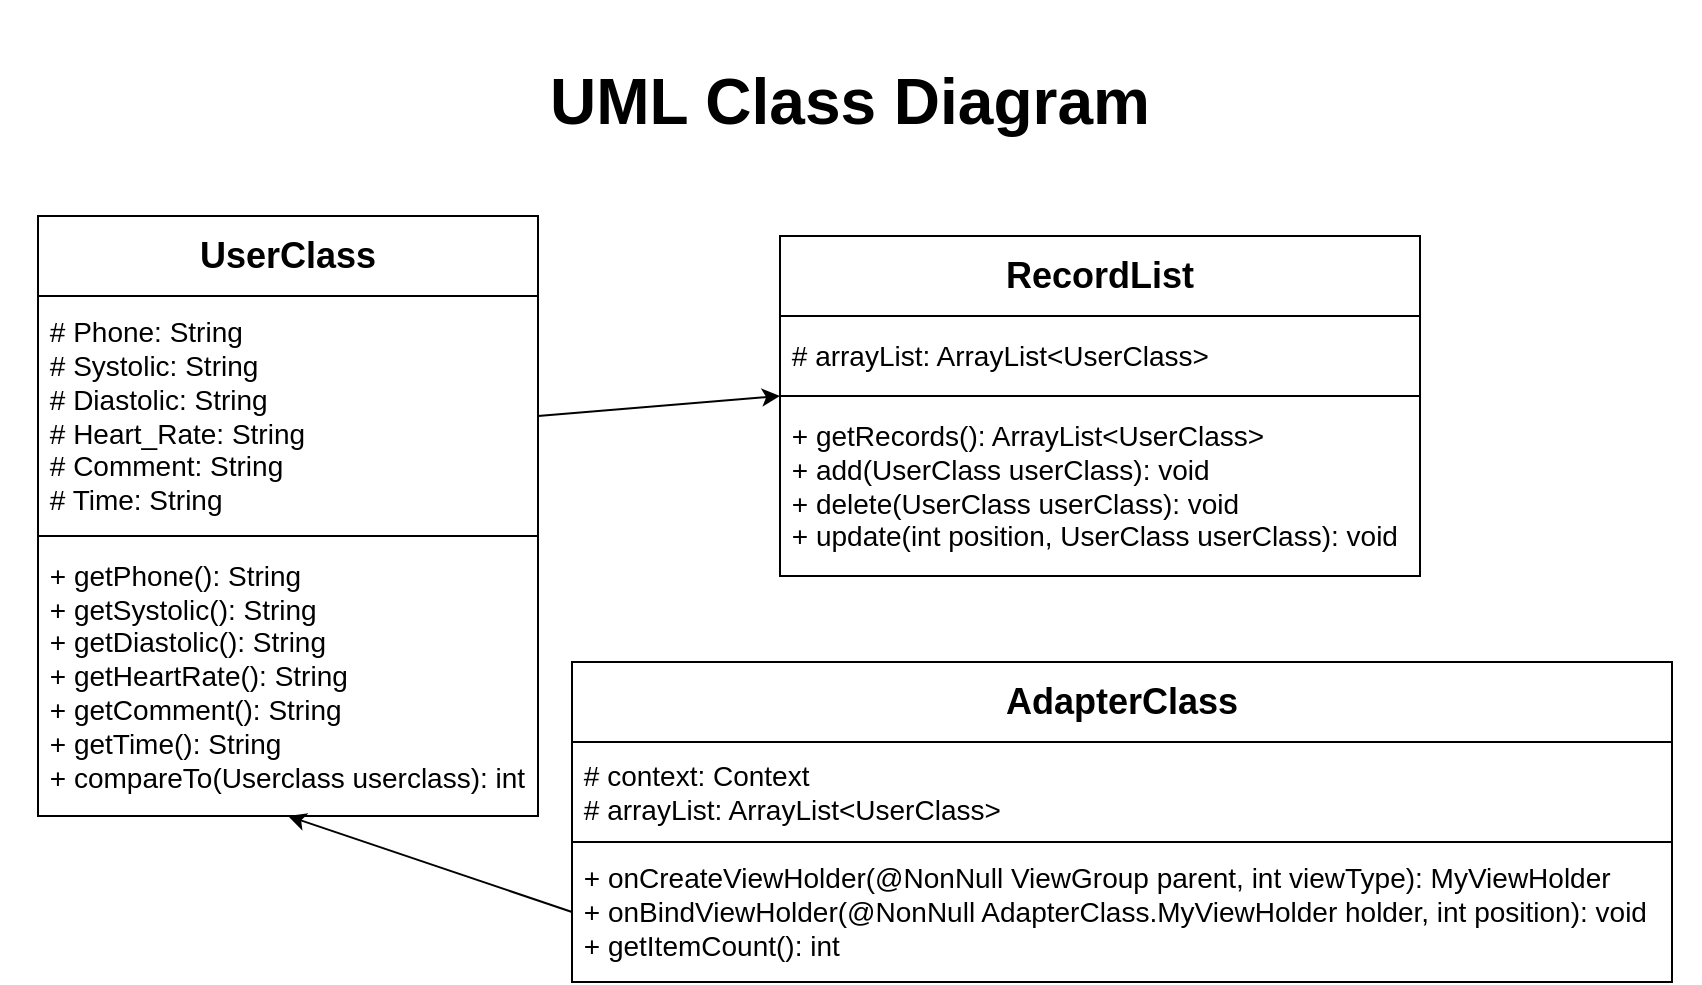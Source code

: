 <mxfile>
    <diagram id="05ti3PeLVQivebMXgem_" name="Page-1">
        <mxGraphModel dx="1002" dy="568" grid="1" gridSize="10" guides="1" tooltips="1" connect="1" arrows="1" fold="1" page="1" pageScale="1" pageWidth="850" pageHeight="1100" math="0" shadow="0">
            <root>
                <mxCell id="0"/>
                <mxCell id="1" parent="0"/>
                <mxCell id="2" value="&lt;font style=&quot;font-size: 18px;&quot;&gt;UserClass&lt;/font&gt;" style="swimlane;whiteSpace=wrap;html=1;startSize=40;" parent="1" vertex="1">
                    <mxGeometry x="19" y="110" width="250" height="300" as="geometry"/>
                </mxCell>
                <mxCell id="4" value="&lt;div style=&quot;font-size: 14px;&quot;&gt;&lt;span style=&quot;background-color: initial;&quot;&gt;&lt;font style=&quot;font-size: 14px;&quot;&gt;&amp;nbsp;# Phone: String&lt;/font&gt;&lt;/span&gt;&lt;/div&gt;&lt;div style=&quot;font-size: 14px;&quot;&gt;&lt;font style=&quot;font-size: 14px;&quot;&gt;&lt;span style=&quot;background-color: initial;&quot;&gt;&amp;nbsp;# Systolic:&amp;nbsp;&lt;/span&gt;&lt;span style=&quot;background-color: initial;&quot;&gt;String&lt;/span&gt;&lt;/font&gt;&lt;/div&gt;&lt;div style=&quot;font-size: 14px;&quot;&gt;&lt;font style=&quot;font-size: 14px;&quot;&gt;&lt;span style=&quot;background-color: initial;&quot;&gt;&amp;nbsp;# Diastolic:&lt;/span&gt;&lt;span style=&quot;background-color: initial;&quot;&gt;&amp;nbsp;String&lt;/span&gt;&lt;/font&gt;&lt;/div&gt;&lt;div style=&quot;font-size: 14px;&quot;&gt;&lt;font style=&quot;font-size: 14px;&quot;&gt;&lt;span style=&quot;background-color: initial;&quot;&gt;&amp;nbsp;# Heart_Rate:&amp;nbsp;&lt;/span&gt;&lt;span style=&quot;background-color: initial;&quot;&gt;String&lt;/span&gt;&lt;/font&gt;&lt;/div&gt;&lt;div style=&quot;font-size: 14px;&quot;&gt;&lt;font style=&quot;font-size: 14px;&quot;&gt;&lt;span style=&quot;background-color: initial;&quot;&gt;&amp;nbsp;# Comment:&amp;nbsp;&lt;/span&gt;&lt;span style=&quot;background-color: initial;&quot;&gt;String&lt;/span&gt;&lt;/font&gt;&lt;/div&gt;&lt;div style=&quot;font-size: 14px;&quot;&gt;&lt;span style=&quot;background-color: initial;&quot;&gt;&lt;font style=&quot;font-size: 14px;&quot;&gt;&amp;nbsp;# Time: String&lt;/font&gt;&lt;/span&gt;&lt;/div&gt;" style="rounded=0;whiteSpace=wrap;html=1;align=left;" parent="2" vertex="1">
                    <mxGeometry y="40" width="250" height="120" as="geometry"/>
                </mxCell>
                <mxCell id="5" value="&lt;font style=&quot;font-size: 14px;&quot;&gt;&amp;nbsp;+ getPhone(): String&lt;br&gt;&amp;nbsp;+ getSystolic(): String&lt;br&gt;&amp;nbsp;+ getDiastolic(): String&lt;br&gt;&amp;nbsp;+ getHeartRate():&amp;nbsp;String&lt;br&gt;&amp;nbsp;+ getComment(): String&lt;br&gt;&amp;nbsp;+ getTime(): String&lt;br&gt;&amp;nbsp;+ compareTo(Userclass userclass): int&lt;/font&gt;" style="rounded=0;whiteSpace=wrap;html=1;align=left;" parent="2" vertex="1">
                    <mxGeometry y="160" width="250" height="140" as="geometry"/>
                </mxCell>
                <mxCell id="7" value="&lt;font style=&quot;font-size: 18px;&quot;&gt;RecordList&lt;/font&gt;" style="swimlane;whiteSpace=wrap;html=1;startSize=40;" parent="1" vertex="1">
                    <mxGeometry x="390" y="120" width="320" height="170" as="geometry"/>
                </mxCell>
                <mxCell id="8" value="&lt;div style=&quot;&quot;&gt;&lt;span style=&quot;background-color: initial;&quot;&gt;&lt;font style=&quot;font-size: 14px;&quot;&gt;&amp;nbsp;# arrayList: ArrayList&amp;lt;UserClass&amp;gt;&lt;/font&gt;&lt;/span&gt;&lt;/div&gt;" style="rounded=0;whiteSpace=wrap;html=1;align=left;" parent="7" vertex="1">
                    <mxGeometry y="40" width="320" height="40" as="geometry"/>
                </mxCell>
                <mxCell id="9" value="&lt;font style=&quot;font-size: 14px;&quot;&gt;&amp;nbsp;+ getRecords(): ArrayList&amp;lt;UserClass&amp;gt;&lt;br&gt;&amp;nbsp;+ add(UserClass userClass): void&lt;br&gt;&amp;nbsp;+ delete(UserClass userClass): void&lt;br&gt;&amp;nbsp;+ update(int position, UserClass userClass): void&lt;/font&gt;" style="rounded=0;whiteSpace=wrap;html=1;align=left;" parent="7" vertex="1">
                    <mxGeometry y="80" width="320" height="90" as="geometry"/>
                </mxCell>
                <mxCell id="13" value="&lt;p style=&quot;line-height: 120%; font-size: 32px;&quot;&gt;&lt;b&gt;UML Class Diagram&lt;/b&gt;&lt;/p&gt;" style="text;html=1;strokeColor=none;fillColor=none;align=center;verticalAlign=middle;whiteSpace=wrap;rounded=0;" parent="1" vertex="1">
                    <mxGeometry y="38" width="850" height="30" as="geometry"/>
                </mxCell>
                <mxCell id="14" value="&lt;font style=&quot;font-size: 18px;&quot;&gt;AdapterClass&lt;/font&gt;" style="swimlane;whiteSpace=wrap;html=1;startSize=40;" vertex="1" parent="1">
                    <mxGeometry x="286" y="333" width="550" height="160" as="geometry"/>
                </mxCell>
                <mxCell id="15" value="&lt;font style=&quot;font-size: 14px;&quot;&gt;&amp;nbsp;# context: Context&lt;br&gt;&amp;nbsp;# arrayList: ArrayList&amp;lt;UserClass&amp;gt;&lt;/font&gt;" style="rounded=0;whiteSpace=wrap;html=1;align=left;" vertex="1" parent="14">
                    <mxGeometry y="40" width="550" height="50" as="geometry"/>
                </mxCell>
                <mxCell id="20" value="&lt;font style=&quot;font-size: 14px;&quot;&gt;&amp;nbsp;+ onCreateV&lt;span style=&quot;background-color: initial;&quot;&gt;iewHolder(@NonNull ViewGroup parent, int viewType): MyViewHolder&lt;/span&gt;&lt;br&gt;&amp;nbsp;+ on&lt;/font&gt;&lt;span style=&quot;background-color: initial; font-size: 14px;&quot;&gt;&lt;font style=&quot;font-size: 14px;&quot;&gt;BindViewHolder(@NonNull AdapterClass.MyViewHolder holder, int position): void&lt;br&gt;&amp;nbsp;+ getItemCount(): int&lt;/font&gt;&lt;br&gt;&lt;/span&gt;" style="rounded=0;whiteSpace=wrap;html=1;align=left;" vertex="1" parent="14">
                    <mxGeometry y="90" width="550" height="70" as="geometry"/>
                </mxCell>
                <mxCell id="27" style="edgeStyle=none;html=1;exitX=0;exitY=0.5;exitDx=0;exitDy=0;entryX=0.5;entryY=1;entryDx=0;entryDy=0;fontFamily=Helvetica;fontSize=14;fontColor=#F0F0F0;" edge="1" parent="1" source="20" target="5">
                    <mxGeometry relative="1" as="geometry"/>
                </mxCell>
                <mxCell id="28" value="" style="endArrow=classic;html=1;fontFamily=Helvetica;fontSize=14;fontColor=#F0F0F0;exitX=1;exitY=0.5;exitDx=0;exitDy=0;entryX=0;entryY=0;entryDx=0;entryDy=0;" edge="1" parent="1" source="4" target="9">
                    <mxGeometry width="50" height="50" relative="1" as="geometry">
                        <mxPoint x="400" y="260" as="sourcePoint"/>
                        <mxPoint x="450" y="210" as="targetPoint"/>
                    </mxGeometry>
                </mxCell>
            </root>
        </mxGraphModel>
    </diagram>
</mxfile>
